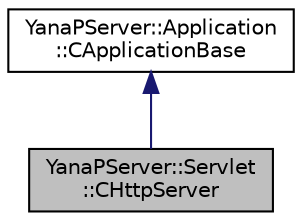 digraph "YanaPServer::Servlet::CHttpServer"
{
  edge [fontname="Helvetica",fontsize="10",labelfontname="Helvetica",labelfontsize="10"];
  node [fontname="Helvetica",fontsize="10",shape=record];
  Node0 [label="YanaPServer::Servlet\l::CHttpServer",height=0.2,width=0.4,color="black", fillcolor="grey75", style="filled", fontcolor="black"];
  Node1 -> Node0 [dir="back",color="midnightblue",fontsize="10",style="solid",fontname="Helvetica"];
  Node1 [label="YanaPServer::Application\l::CApplicationBase",height=0.2,width=0.4,color="black", fillcolor="white", style="filled",URL="$class_yana_p_server_1_1_application_1_1_c_application_base.html",tooltip="アプリケーションメイン基底クラス "];
}
